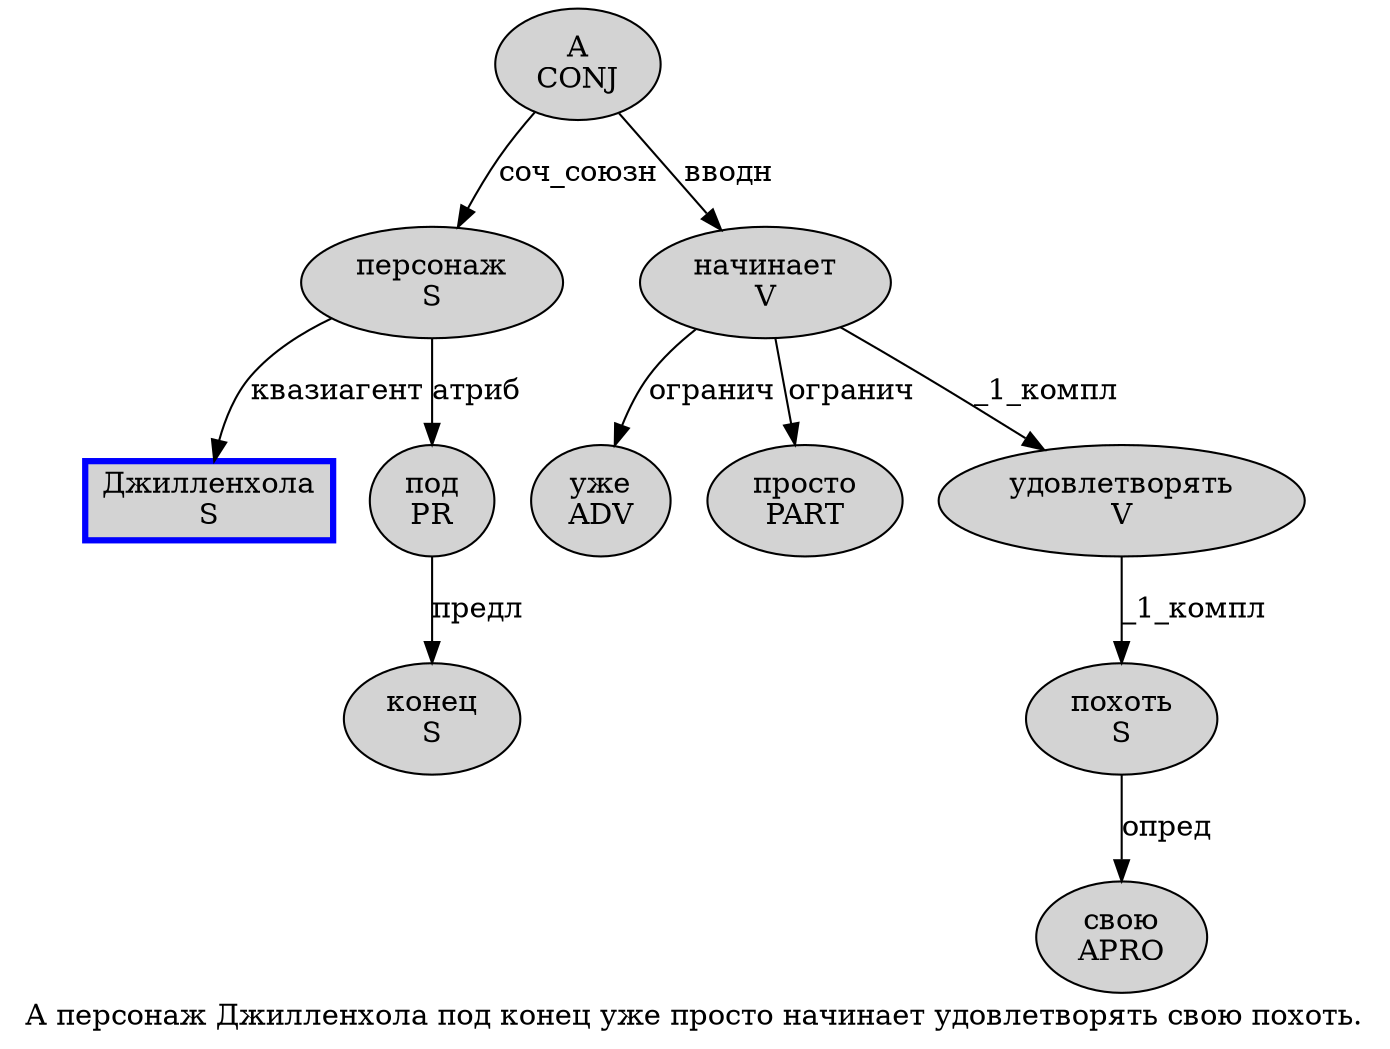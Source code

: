 digraph SENTENCE_2980 {
	graph [label="А персонаж Джилленхола под конец уже просто начинает удовлетворять свою похоть."]
	node [style=filled]
		0 [label="А
CONJ" color="" fillcolor=lightgray penwidth=1 shape=ellipse]
		1 [label="персонаж
S" color="" fillcolor=lightgray penwidth=1 shape=ellipse]
		2 [label="Джилленхола
S" color=blue fillcolor=lightgray penwidth=3 shape=box]
		3 [label="под
PR" color="" fillcolor=lightgray penwidth=1 shape=ellipse]
		4 [label="конец
S" color="" fillcolor=lightgray penwidth=1 shape=ellipse]
		5 [label="уже
ADV" color="" fillcolor=lightgray penwidth=1 shape=ellipse]
		6 [label="просто
PART" color="" fillcolor=lightgray penwidth=1 shape=ellipse]
		7 [label="начинает
V" color="" fillcolor=lightgray penwidth=1 shape=ellipse]
		8 [label="удовлетворять
V" color="" fillcolor=lightgray penwidth=1 shape=ellipse]
		9 [label="свою
APRO" color="" fillcolor=lightgray penwidth=1 shape=ellipse]
		10 [label="похоть
S" color="" fillcolor=lightgray penwidth=1 shape=ellipse]
			1 -> 2 [label="квазиагент"]
			1 -> 3 [label="атриб"]
			0 -> 1 [label="соч_союзн"]
			0 -> 7 [label="вводн"]
			7 -> 5 [label="огранич"]
			7 -> 6 [label="огранич"]
			7 -> 8 [label="_1_компл"]
			8 -> 10 [label="_1_компл"]
			3 -> 4 [label="предл"]
			10 -> 9 [label="опред"]
}